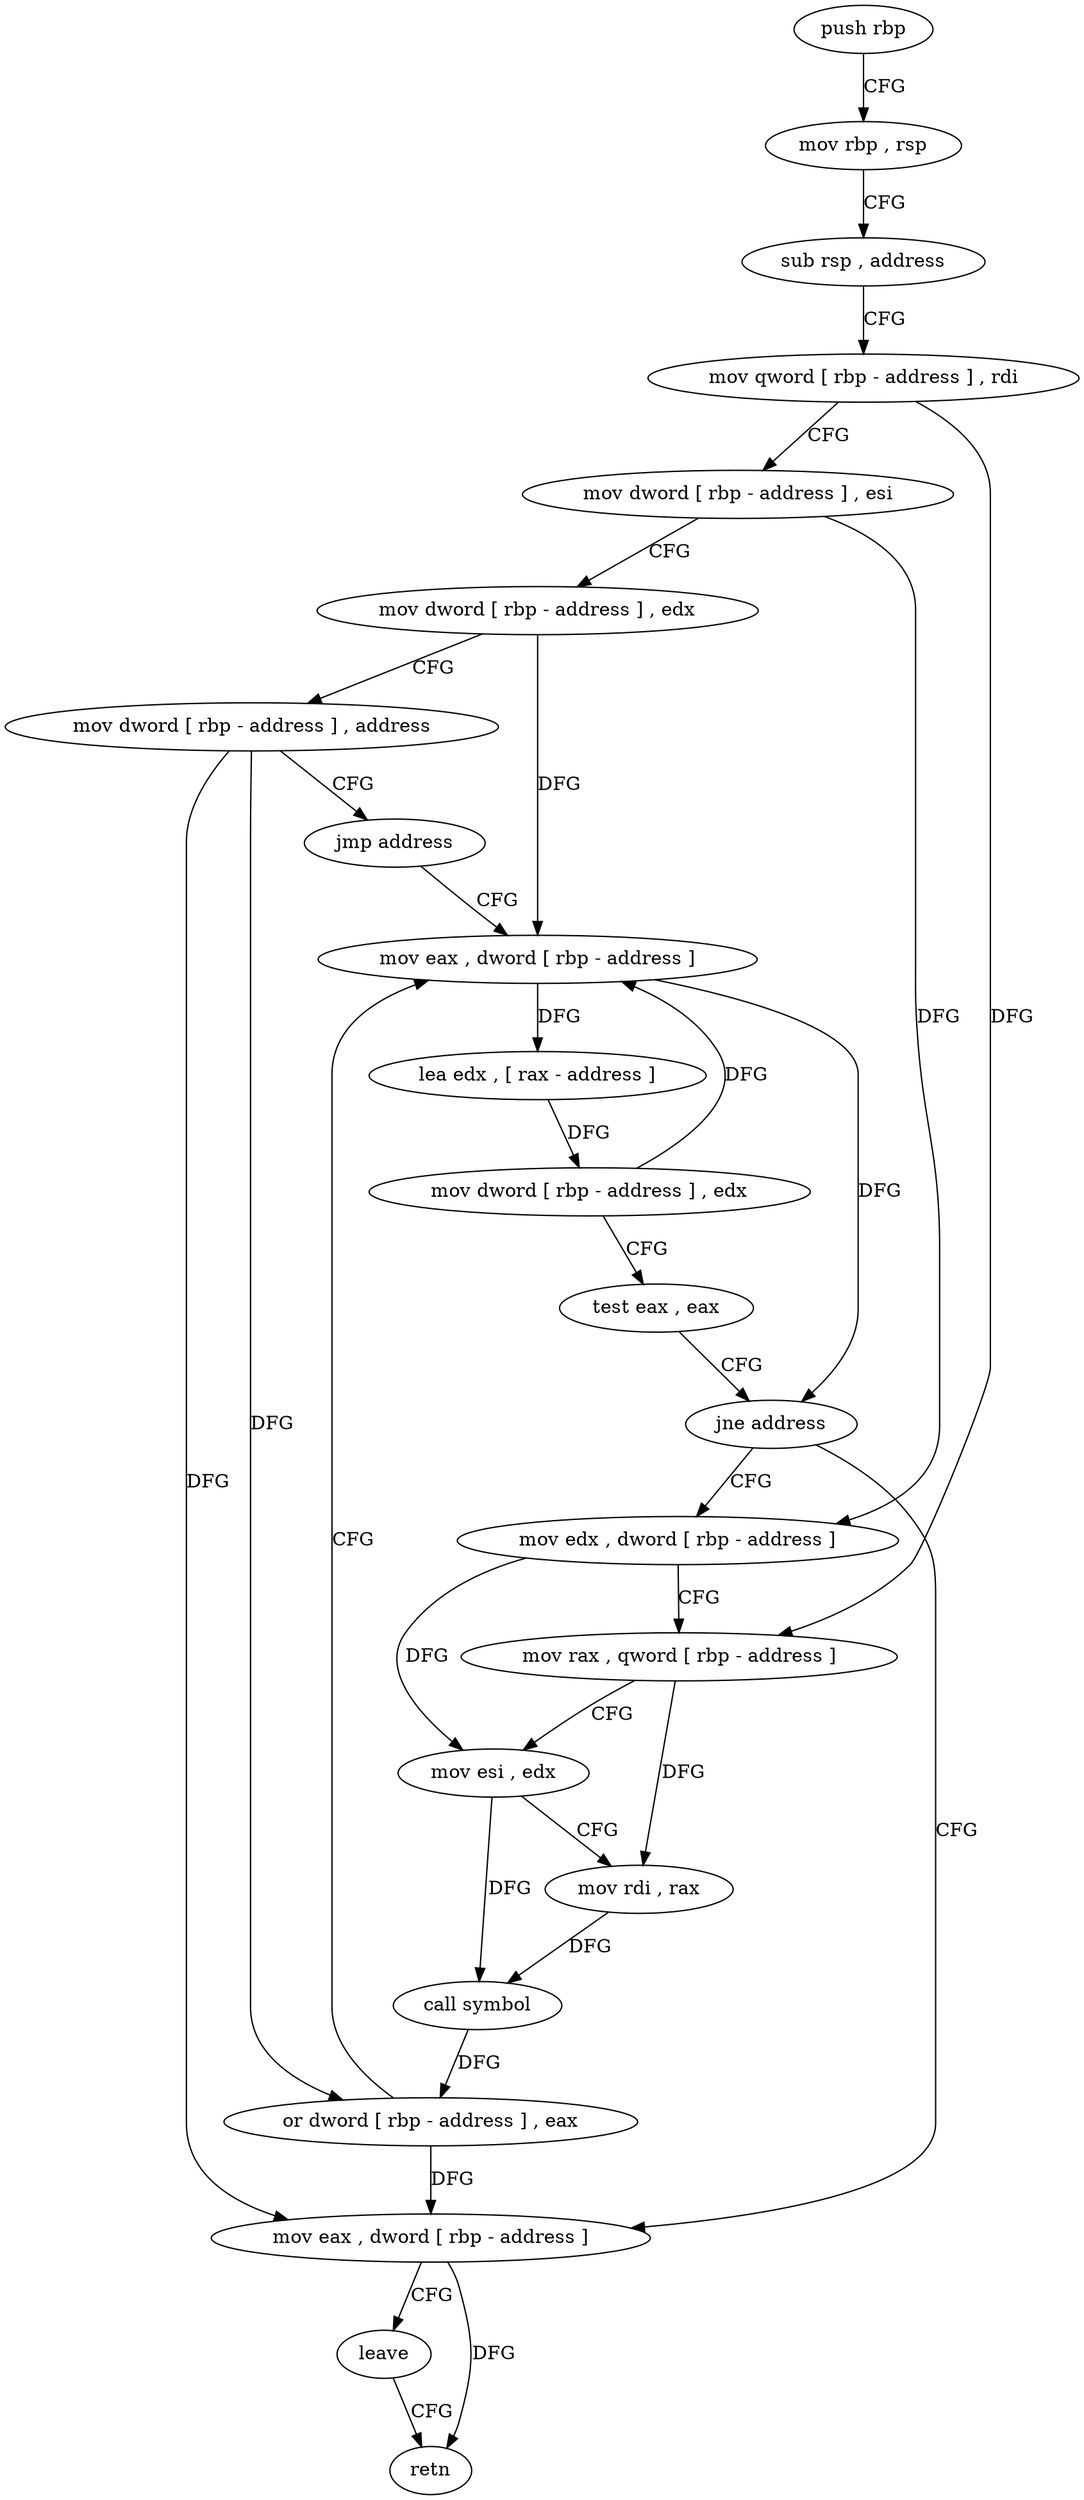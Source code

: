 digraph "func" {
"4465403" [label = "push rbp" ]
"4465404" [label = "mov rbp , rsp" ]
"4465407" [label = "sub rsp , address" ]
"4465411" [label = "mov qword [ rbp - address ] , rdi" ]
"4465415" [label = "mov dword [ rbp - address ] , esi" ]
"4465418" [label = "mov dword [ rbp - address ] , edx" ]
"4465421" [label = "mov dword [ rbp - address ] , address" ]
"4465428" [label = "jmp address" ]
"4465450" [label = "mov eax , dword [ rbp - address ]" ]
"4465453" [label = "lea edx , [ rax - address ]" ]
"4465456" [label = "mov dword [ rbp - address ] , edx" ]
"4465459" [label = "test eax , eax" ]
"4465461" [label = "jne address" ]
"4465430" [label = "mov edx , dword [ rbp - address ]" ]
"4465463" [label = "mov eax , dword [ rbp - address ]" ]
"4465433" [label = "mov rax , qword [ rbp - address ]" ]
"4465437" [label = "mov esi , edx" ]
"4465439" [label = "mov rdi , rax" ]
"4465442" [label = "call symbol" ]
"4465447" [label = "or dword [ rbp - address ] , eax" ]
"4465466" [label = "leave" ]
"4465467" [label = "retn" ]
"4465403" -> "4465404" [ label = "CFG" ]
"4465404" -> "4465407" [ label = "CFG" ]
"4465407" -> "4465411" [ label = "CFG" ]
"4465411" -> "4465415" [ label = "CFG" ]
"4465411" -> "4465433" [ label = "DFG" ]
"4465415" -> "4465418" [ label = "CFG" ]
"4465415" -> "4465430" [ label = "DFG" ]
"4465418" -> "4465421" [ label = "CFG" ]
"4465418" -> "4465450" [ label = "DFG" ]
"4465421" -> "4465428" [ label = "CFG" ]
"4465421" -> "4465447" [ label = "DFG" ]
"4465421" -> "4465463" [ label = "DFG" ]
"4465428" -> "4465450" [ label = "CFG" ]
"4465450" -> "4465453" [ label = "DFG" ]
"4465450" -> "4465461" [ label = "DFG" ]
"4465453" -> "4465456" [ label = "DFG" ]
"4465456" -> "4465459" [ label = "CFG" ]
"4465456" -> "4465450" [ label = "DFG" ]
"4465459" -> "4465461" [ label = "CFG" ]
"4465461" -> "4465430" [ label = "CFG" ]
"4465461" -> "4465463" [ label = "CFG" ]
"4465430" -> "4465433" [ label = "CFG" ]
"4465430" -> "4465437" [ label = "DFG" ]
"4465463" -> "4465466" [ label = "CFG" ]
"4465463" -> "4465467" [ label = "DFG" ]
"4465433" -> "4465437" [ label = "CFG" ]
"4465433" -> "4465439" [ label = "DFG" ]
"4465437" -> "4465439" [ label = "CFG" ]
"4465437" -> "4465442" [ label = "DFG" ]
"4465439" -> "4465442" [ label = "DFG" ]
"4465442" -> "4465447" [ label = "DFG" ]
"4465447" -> "4465450" [ label = "CFG" ]
"4465447" -> "4465463" [ label = "DFG" ]
"4465466" -> "4465467" [ label = "CFG" ]
}
